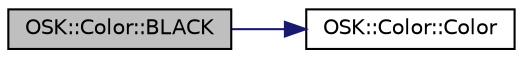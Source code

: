 digraph "OSK::Color::BLACK"
{
 // LATEX_PDF_SIZE
  edge [fontname="Helvetica",fontsize="10",labelfontname="Helvetica",labelfontsize="10"];
  node [fontname="Helvetica",fontsize="10",shape=record];
  rankdir="LR";
  Node1 [label="OSK::Color::BLACK",height=0.2,width=0.4,color="black", fillcolor="grey75", style="filled", fontcolor="black",tooltip="Color negro. (0.0f, 0.0f, 0.0f)"];
  Node1 -> Node2 [color="midnightblue",fontsize="10",style="solid",fontname="Helvetica"];
  Node2 [label="OSK::Color::Color",height=0.2,width=0.4,color="black", fillcolor="white", style="filled",URL="$class_o_s_k_1_1_color.html#aced94f7152a9c5e63bfebc382349e8a6",tooltip="Crea una instancia vacía del color."];
}
